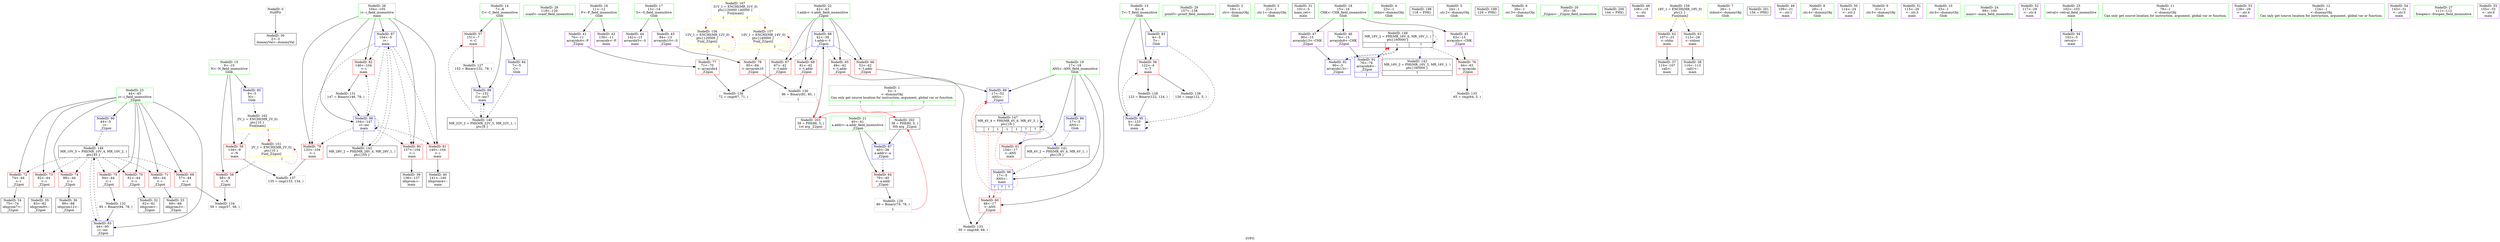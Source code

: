 digraph "SVFG" {
	label="SVFG";

	Node0x561da7ffa6b0 [shape=record,color=grey,label="{NodeID: 0\nNullPtr}"];
	Node0x561da7ffa6b0 -> Node0x561da8011490[style=solid];
	Node0x561da8012430 [shape=record,color=blue,label="{NodeID: 97\n104\<--5\ni\<--\nmain\n}"];
	Node0x561da8012430 -> Node0x561da8014cb0[style=dashed];
	Node0x561da8012430 -> Node0x561da8014d80[style=dashed];
	Node0x561da8012430 -> Node0x561da8014e50[style=dashed];
	Node0x561da8012430 -> Node0x561da8014f20[style=dashed];
	Node0x561da8012430 -> Node0x561da8012500[style=dashed];
	Node0x561da8012430 -> Node0x561da801eb40[style=dashed];
	Node0x561da8010580 [shape=record,color=green,label="{NodeID: 14\n7\<--8\nC\<--C_field_insensitive\nGlob }"];
	Node0x561da8010580 -> Node0x561da8013ad0[style=solid];
	Node0x561da8010580 -> Node0x561da80150f0[style=solid];
	Node0x561da8010580 -> Node0x561da80125d0[style=solid];
	Node0x561da8011290 [shape=record,color=green,label="{NodeID: 28\n119\<--120\nscanf\<--scanf_field_insensitive\n}"];
	Node0x561da8011e80 [shape=record,color=purple,label="{NodeID: 42\n139\<--11\narrayidx\<--P\nmain\n}"];
	Node0x561da8013a00 [shape=record,color=red,label="{NodeID: 56\n122\<--4\n\<--T\nmain\n}"];
	Node0x561da8013a00 -> Node0x561da80181b0[style=solid];
	Node0x561da8013a00 -> Node0x561da80131b0[style=solid];
	Node0x561da8014560 [shape=record,color=red,label="{NodeID: 70\n61\<--44\n\<--i\n_Z2goii\n}"];
	Node0x561da8014560 -> Node0x561da8011660[style=solid];
	Node0x561da80230b0 [shape=record,color=yellow,style=double,label="{NodeID: 167\n31V_1 = ENCHI(MR_31V_0)\npts\{120000 140000 \}\nFun[main]|{<s0>7|<s1>7}}"];
	Node0x561da80230b0:s0 -> Node0x561da80226e0[style=dashed,color=red];
	Node0x561da80230b0:s1 -> Node0x561da80227c0[style=dashed,color=red];
	Node0x561da80150f0 [shape=record,color=blue,label="{NodeID: 84\n7\<--5\nC\<--\nGlob }"];
	Node0x561da80150f0 -> Node0x561da801e140[style=dashed];
	Node0x561da800f4d0 [shape=record,color=green,label="{NodeID: 1\n5\<--1\n\<--dummyObj\nCan only get source location for instruction, argument, global var or function.|{<s0>7|<s1>7}}"];
	Node0x561da800f4d0:s0 -> Node0x561da802f550[style=solid,color=red];
	Node0x561da800f4d0:s1 -> Node0x561da802f7d0[style=solid,color=red];
	Node0x561da8012500 [shape=record,color=blue,label="{NodeID: 98\n104\<--147\ni\<--inc\nmain\n}"];
	Node0x561da8012500 -> Node0x561da8014cb0[style=dashed];
	Node0x561da8012500 -> Node0x561da8014d80[style=dashed];
	Node0x561da8012500 -> Node0x561da8014e50[style=dashed];
	Node0x561da8012500 -> Node0x561da8014f20[style=dashed];
	Node0x561da8012500 -> Node0x561da8012500[style=dashed];
	Node0x561da8012500 -> Node0x561da801eb40[style=dashed];
	Node0x561da8010680 [shape=record,color=green,label="{NodeID: 15\n9\<--10\nN\<--N_field_insensitive\nGlob }"];
	Node0x561da8010680 -> Node0x561da8013ba0[style=solid];
	Node0x561da8010680 -> Node0x561da8013c70[style=solid];
	Node0x561da8010680 -> Node0x561da80151f0[style=solid];
	Node0x561da8011390 [shape=record,color=green,label="{NodeID: 29\n157\<--158\nprintf\<--printf_field_insensitive\n}"];
	Node0x561da8011f50 [shape=record,color=purple,label="{NodeID: 43\n84\<--13\narrayidx10\<--S\n_Z2goii\n}"];
	Node0x561da8011f50 -> Node0x561da8014be0[style=solid];
	Node0x561da801e140 [shape=record,color=black,label="{NodeID: 140\nMR_22V_2 = PHI(MR_22V_3, MR_22V_1, )\npts\{8 \}\n}"];
	Node0x561da801e140 -> Node0x561da8013ad0[style=dashed];
	Node0x561da801e140 -> Node0x561da80125d0[style=dashed];
	Node0x561da8013ad0 [shape=record,color=red,label="{NodeID: 57\n151\<--7\n\<--C\nmain\n}"];
	Node0x561da8013ad0 -> Node0x561da8018030[style=solid];
	Node0x561da8014630 [shape=record,color=red,label="{NodeID: 71\n68\<--44\n\<--i\n_Z2goii\n}"];
	Node0x561da8014630 -> Node0x561da8011730[style=solid];
	Node0x561da80151f0 [shape=record,color=blue,label="{NodeID: 85\n9\<--5\nN\<--\nGlob }"];
	Node0x561da80151f0 -> Node0x561da8022c50[style=dashed];
	Node0x561da800f560 [shape=record,color=green,label="{NodeID: 2\n19\<--1\n.str\<--dummyObj\nGlob }"];
	Node0x561da80125d0 [shape=record,color=blue,label="{NodeID: 99\n7\<--152\nC\<--inc7\nmain\n}"];
	Node0x561da80125d0 -> Node0x561da801e140[style=dashed];
	Node0x561da8010780 [shape=record,color=green,label="{NodeID: 16\n11\<--12\nP\<--P_field_insensitive\nGlob }"];
	Node0x561da8010780 -> Node0x561da8011db0[style=solid];
	Node0x561da8010780 -> Node0x561da8011e80[style=solid];
	Node0x561da8011490 [shape=record,color=black,label="{NodeID: 30\n2\<--3\ndummyVal\<--dummyVal\n}"];
	Node0x561da8018030 [shape=record,color=grey,label="{NodeID: 127\n152 = Binary(151, 78, )\n}"];
	Node0x561da8018030 -> Node0x561da80125d0[style=solid];
	Node0x561da8012020 [shape=record,color=purple,label="{NodeID: 44\n142\<--13\narrayidx5\<--S\nmain\n}"];
	Node0x561da801e640 [shape=record,color=black,label="{NodeID: 141\nMR_4V_2 = PHI(MR_4V_4, MR_4V_1, )\npts\{18 \}\n}"];
	Node0x561da801e640 -> Node0x561da8012360[style=dashed];
	Node0x561da8013ba0 [shape=record,color=red,label="{NodeID: 58\n58\<--9\n\<--N\n_Z2goii\n}"];
	Node0x561da8013ba0 -> Node0x561da8012bb0[style=solid];
	Node0x561da8014700 [shape=record,color=red,label="{NodeID: 72\n74\<--44\n\<--i\n_Z2goii\n}"];
	Node0x561da8014700 -> Node0x561da8011800[style=solid];
	Node0x561da80152f0 [shape=record,color=blue,label="{NodeID: 86\n17\<--5\nANS\<--\nGlob }"];
	Node0x561da80152f0 -> Node0x561da801e640[style=dashed];
	Node0x561da7ffa800 [shape=record,color=green,label="{NodeID: 3\n21\<--1\n.str.1\<--dummyObj\nGlob }"];
	Node0x561da8010880 [shape=record,color=green,label="{NodeID: 17\n13\<--14\nS\<--S_field_insensitive\nGlob }"];
	Node0x561da8010880 -> Node0x561da8011f50[style=solid];
	Node0x561da8010880 -> Node0x561da8012020[style=solid];
	Node0x561da8011590 [shape=record,color=black,label="{NodeID: 31\n101\<--5\nmain_ret\<--\nmain\n}"];
	Node0x561da80181b0 [shape=record,color=grey,label="{NodeID: 128\n123 = Binary(122, 124, )\n}"];
	Node0x561da80181b0 -> Node0x561da8015a70[style=solid];
	Node0x561da80120f0 [shape=record,color=purple,label="{NodeID: 45\n63\<--15\narrayidx\<--CHK\n_Z2goii\n}"];
	Node0x561da80120f0 -> Node0x561da8014a40[style=solid];
	Node0x561da801eb40 [shape=record,color=black,label="{NodeID: 142\nMR_28V_2 = PHI(MR_28V_4, MR_28V_1, )\npts\{105 \}\n}"];
	Node0x561da801eb40 -> Node0x561da8012430[style=dashed];
	Node0x561da8013c70 [shape=record,color=red,label="{NodeID: 59\n134\<--9\n\<--N\nmain\n}"];
	Node0x561da8013c70 -> Node0x561da8013030[style=solid];
	Node0x561da80226e0 [shape=record,color=yellow,style=double,label="{NodeID: 156\n12V_1 = ENCHI(MR_12V_0)\npts\{120000 \}\nFun[_Z2goii]|{|<s1>1}}"];
	Node0x561da80226e0 -> Node0x561da8014b10[style=dashed];
	Node0x561da80226e0:s1 -> Node0x561da80226e0[style=dashed,color=red];
	Node0x561da80147d0 [shape=record,color=red,label="{NodeID: 73\n82\<--44\n\<--i\n_Z2goii\n}"];
	Node0x561da80147d0 -> Node0x561da80118d0[style=solid];
	Node0x561da80153f0 [shape=record,color=blue,label="{NodeID: 87\n40\<--38\na.addr\<--a\n_Z2goii\n}"];
	Node0x561da80153f0 -> Node0x561da8014080[style=dashed];
	Node0x561da7ffa890 [shape=record,color=green,label="{NodeID: 4\n23\<--1\nstdin\<--dummyObj\nGlob }"];
	Node0x561da8010980 [shape=record,color=green,label="{NodeID: 18\n15\<--16\nCHK\<--CHK_field_insensitive\nGlob }"];
	Node0x561da8010980 -> Node0x561da80120f0[style=solid];
	Node0x561da8010980 -> Node0x561da80121c0[style=solid];
	Node0x561da8010980 -> Node0x561da8012290[style=solid];
	Node0x561da7e79f50 [shape=record,color=black,label="{NodeID: 198\n118 = PHI()\n}"];
	Node0x561da8011660 [shape=record,color=black,label="{NodeID: 32\n62\<--61\nidxprom\<--\n_Z2goii\n}"];
	Node0x561da8018330 [shape=record,color=grey,label="{NodeID: 129\n80 = Binary(79, 78, )\n|{<s0>1}}"];
	Node0x561da8018330:s0 -> Node0x561da802f550[style=solid,color=red];
	Node0x561da80121c0 [shape=record,color=purple,label="{NodeID: 46\n76\<--15\narrayidx8\<--CHK\n_Z2goii\n}"];
	Node0x561da80121c0 -> Node0x561da8015730[style=solid];
	Node0x561da801f040 [shape=record,color=black,label="{NodeID: 143\nMR_16V_2 = PHI(MR_16V_3, MR_16V_1, )\npts\{160000 \}\n|{<s0>7}}"];
	Node0x561da801f040:s0 -> Node0x561da8020e40[style=dashed,color=red];
	Node0x561da8013d40 [shape=record,color=red,label="{NodeID: 60\n48\<--17\n\<--ANS\n_Z2goii\n}"];
	Node0x561da8013d40 -> Node0x561da8018930[style=solid];
	Node0x561da80227c0 [shape=record,color=yellow,style=double,label="{NodeID: 157\n14V_1 = ENCHI(MR_14V_0)\npts\{140000 \}\nFun[_Z2goii]|{|<s1>1}}"];
	Node0x561da80227c0 -> Node0x561da8014be0[style=dashed];
	Node0x561da80227c0:s1 -> Node0x561da80227c0[style=dashed,color=red];
	Node0x561da80148a0 [shape=record,color=red,label="{NodeID: 74\n88\<--44\n\<--i\n_Z2goii\n}"];
	Node0x561da80148a0 -> Node0x561da80119a0[style=solid];
	Node0x561da80154c0 [shape=record,color=blue,label="{NodeID: 88\n42\<--39\nt.addr\<--t\n_Z2goii\n}"];
	Node0x561da80154c0 -> Node0x561da8014150[style=dashed];
	Node0x561da80154c0 -> Node0x561da8014220[style=dashed];
	Node0x561da80154c0 -> Node0x561da80142f0[style=dashed];
	Node0x561da80154c0 -> Node0x561da80143c0[style=dashed];
	Node0x561da800f810 [shape=record,color=green,label="{NodeID: 5\n24\<--1\n.str.2\<--dummyObj\nGlob }"];
	Node0x561da8010a80 [shape=record,color=green,label="{NodeID: 19\n17\<--18\nANS\<--ANS_field_insensitive\nGlob }"];
	Node0x561da8010a80 -> Node0x561da8013d40[style=solid];
	Node0x561da8010a80 -> Node0x561da8013e10[style=solid];
	Node0x561da8010a80 -> Node0x561da80152f0[style=solid];
	Node0x561da8010a80 -> Node0x561da8015590[style=solid];
	Node0x561da8010a80 -> Node0x561da8012360[style=solid];
	Node0x561da802f250 [shape=record,color=black,label="{NodeID: 199\n129 = PHI()\n}"];
	Node0x561da8011730 [shape=record,color=black,label="{NodeID: 33\n69\<--68\nidxprom3\<--\n_Z2goii\n}"];
	Node0x561da80184b0 [shape=record,color=grey,label="{NodeID: 130\n86 = Binary(81, 85, )\n|{<s0>1}}"];
	Node0x561da80184b0:s0 -> Node0x561da802f7d0[style=solid,color=red];
	Node0x561da8012290 [shape=record,color=purple,label="{NodeID: 47\n90\<--15\narrayidx13\<--CHK\n_Z2goii\n}"];
	Node0x561da8012290 -> Node0x561da8015800[style=solid];
	Node0x561da8013e10 [shape=record,color=red,label="{NodeID: 61\n154\<--17\n\<--ANS\nmain\n}"];
	Node0x561da8014970 [shape=record,color=red,label="{NodeID: 75\n94\<--44\n\<--i\n_Z2goii\n}"];
	Node0x561da8014970 -> Node0x561da80187b0[style=solid];
	Node0x561da8015590 [shape=record,color=blue,label="{NodeID: 89\n17\<--52\nANS\<--\n_Z2goii\n}"];
	Node0x561da8015590 -> Node0x561da8020440[style=dashed];
	Node0x561da800f8a0 [shape=record,color=green,label="{NodeID: 6\n26\<--1\n.str.3\<--dummyObj\nGlob }"];
	Node0x561da8010b80 [shape=record,color=green,label="{NodeID: 20\n35\<--36\n_Z2goii\<--_Z2goii_field_insensitive\n}"];
	Node0x561da802f350 [shape=record,color=black,label="{NodeID: 200\n144 = PHI()\n}"];
	Node0x561da8011800 [shape=record,color=black,label="{NodeID: 34\n75\<--74\nidxprom7\<--\n_Z2goii\n}"];
	Node0x561da8018630 [shape=record,color=grey,label="{NodeID: 131\n147 = Binary(146, 78, )\n}"];
	Node0x561da8018630 -> Node0x561da8012500[style=solid];
	Node0x561da8013380 [shape=record,color=purple,label="{NodeID: 48\n108\<--19\n\<--.str\nmain\n}"];
	Node0x561da8013ee0 [shape=record,color=red,label="{NodeID: 62\n107\<--23\n\<--stdin\nmain\n}"];
	Node0x561da8013ee0 -> Node0x561da8011a70[style=solid];
	Node0x561da8022980 [shape=record,color=yellow,style=double,label="{NodeID: 159\n18V_1 = ENCHI(MR_18V_0)\npts\{1 \}\nFun[main]}"];
	Node0x561da8022980 -> Node0x561da8013ee0[style=dashed];
	Node0x561da8022980 -> Node0x561da8013fb0[style=dashed];
	Node0x561da8014a40 [shape=record,color=red,label="{NodeID: 76\n64\<--63\n\<--arrayidx\n_Z2goii\n}"];
	Node0x561da8014a40 -> Node0x561da8012d30[style=solid];
	Node0x561da8015660 [shape=record,color=blue,label="{NodeID: 90\n44\<--5\ni\<--\n_Z2goii\n}"];
	Node0x561da8015660 -> Node0x561da8020940[style=dashed];
	Node0x561da800f930 [shape=record,color=green,label="{NodeID: 7\n28\<--1\nstdout\<--dummyObj\nGlob }"];
	Node0x561da8010c80 [shape=record,color=green,label="{NodeID: 21\n40\<--41\na.addr\<--a.addr_field_insensitive\n_Z2goii\n}"];
	Node0x561da8010c80 -> Node0x561da8014080[style=solid];
	Node0x561da8010c80 -> Node0x561da80153f0[style=solid];
	Node0x561da802f450 [shape=record,color=black,label="{NodeID: 201\n156 = PHI()\n}"];
	Node0x561da80118d0 [shape=record,color=black,label="{NodeID: 35\n83\<--82\nidxprom9\<--\n_Z2goii\n}"];
	Node0x561da80187b0 [shape=record,color=grey,label="{NodeID: 132\n95 = Binary(94, 78, )\n}"];
	Node0x561da80187b0 -> Node0x561da80158d0[style=solid];
	Node0x561da8013450 [shape=record,color=purple,label="{NodeID: 49\n109\<--21\n\<--.str.1\nmain\n}"];
	Node0x561da8013fb0 [shape=record,color=red,label="{NodeID: 63\n113\<--28\n\<--stdout\nmain\n}"];
	Node0x561da8013fb0 -> Node0x561da8011b40[style=solid];
	Node0x561da8014b10 [shape=record,color=red,label="{NodeID: 77\n71\<--70\n\<--arrayidx4\n_Z2goii\n}"];
	Node0x561da8014b10 -> Node0x561da8012eb0[style=solid];
	Node0x561da8015730 [shape=record,color=blue,label="{NodeID: 91\n76\<--78\narrayidx8\<--\n_Z2goii\n|{<s0>1}}"];
	Node0x561da8015730:s0 -> Node0x561da8020e40[style=dashed,color=red];
	Node0x561da800f9c0 [shape=record,color=green,label="{NodeID: 8\n29\<--1\n.str.4\<--dummyObj\nGlob }"];
	Node0x561da8010d50 [shape=record,color=green,label="{NodeID: 22\n42\<--43\nt.addr\<--t.addr_field_insensitive\n_Z2goii\n}"];
	Node0x561da8010d50 -> Node0x561da8014150[style=solid];
	Node0x561da8010d50 -> Node0x561da8014220[style=solid];
	Node0x561da8010d50 -> Node0x561da80142f0[style=solid];
	Node0x561da8010d50 -> Node0x561da80143c0[style=solid];
	Node0x561da8010d50 -> Node0x561da80154c0[style=solid];
	Node0x561da802f550 [shape=record,color=black,label="{NodeID: 202\n38 = PHI(80, 5, )\n0th arg _Z2goii }"];
	Node0x561da802f550 -> Node0x561da80153f0[style=solid];
	Node0x561da80119a0 [shape=record,color=black,label="{NodeID: 36\n89\<--88\nidxprom12\<--\n_Z2goii\n}"];
	Node0x561da8018930 [shape=record,color=grey,label="{NodeID: 133\n50 = cmp(48, 49, )\n}"];
	Node0x561da8013520 [shape=record,color=purple,label="{NodeID: 50\n114\<--24\n\<--.str.2\nmain\n}"];
	Node0x561da8020440 [shape=record,color=black,label="{NodeID: 147\nMR_4V_4 = PHI(MR_4V_6, MR_4V_3, )\npts\{18 \}\n|{|<s1>1|<s2>1|<s3>1|<s4>1|<s5>7|<s6>7}}"];
	Node0x561da8020440 -> Node0x561da8020440[style=dashed];
	Node0x561da8020440:s1 -> Node0x561da8013d40[style=dashed,color=red];
	Node0x561da8020440:s2 -> Node0x561da8015590[style=dashed,color=red];
	Node0x561da8020440:s3 -> Node0x561da8020440[style=dashed,color=red];
	Node0x561da8020440:s4 -> Node0x561da8020440[style=dashed,color=blue];
	Node0x561da8020440:s5 -> Node0x561da8013e10[style=dashed,color=blue];
	Node0x561da8020440:s6 -> Node0x561da801e640[style=dashed,color=blue];
	Node0x561da8014080 [shape=record,color=red,label="{NodeID: 64\n79\<--40\n\<--a.addr\n_Z2goii\n}"];
	Node0x561da8014080 -> Node0x561da8018330[style=solid];
	Node0x561da8014be0 [shape=record,color=red,label="{NodeID: 78\n85\<--84\n\<--arrayidx10\n_Z2goii\n}"];
	Node0x561da8014be0 -> Node0x561da80184b0[style=solid];
	Node0x561da8015800 [shape=record,color=blue,label="{NodeID: 92\n90\<--5\narrayidx13\<--\n_Z2goii\n}"];
	Node0x561da8015800 -> Node0x561da8020e40[style=dashed];
	Node0x561da8010200 [shape=record,color=green,label="{NodeID: 9\n31\<--1\n.str.5\<--dummyObj\nGlob }"];
	Node0x561da8010e20 [shape=record,color=green,label="{NodeID: 23\n44\<--45\ni\<--i_field_insensitive\n_Z2goii\n}"];
	Node0x561da8010e20 -> Node0x561da8014490[style=solid];
	Node0x561da8010e20 -> Node0x561da8014560[style=solid];
	Node0x561da8010e20 -> Node0x561da8014630[style=solid];
	Node0x561da8010e20 -> Node0x561da8014700[style=solid];
	Node0x561da8010e20 -> Node0x561da80147d0[style=solid];
	Node0x561da8010e20 -> Node0x561da80148a0[style=solid];
	Node0x561da8010e20 -> Node0x561da8014970[style=solid];
	Node0x561da8010e20 -> Node0x561da8015660[style=solid];
	Node0x561da8010e20 -> Node0x561da80158d0[style=solid];
	Node0x561da802f7d0 [shape=record,color=black,label="{NodeID: 203\n39 = PHI(86, 5, )\n1st arg _Z2goii }"];
	Node0x561da802f7d0 -> Node0x561da80154c0[style=solid];
	Node0x561da8011a70 [shape=record,color=black,label="{NodeID: 37\n110\<--107\ncall\<--\nmain\n}"];
	Node0x561da8012bb0 [shape=record,color=grey,label="{NodeID: 134\n59 = cmp(57, 58, )\n}"];
	Node0x561da80135f0 [shape=record,color=purple,label="{NodeID: 51\n115\<--26\n\<--.str.3\nmain\n}"];
	Node0x561da8020940 [shape=record,color=black,label="{NodeID: 148\nMR_10V_3 = PHI(MR_10V_4, MR_10V_2, )\npts\{45 \}\n}"];
	Node0x561da8020940 -> Node0x561da8014490[style=dashed];
	Node0x561da8020940 -> Node0x561da8014560[style=dashed];
	Node0x561da8020940 -> Node0x561da8014630[style=dashed];
	Node0x561da8020940 -> Node0x561da8014700[style=dashed];
	Node0x561da8020940 -> Node0x561da80147d0[style=dashed];
	Node0x561da8020940 -> Node0x561da80148a0[style=dashed];
	Node0x561da8020940 -> Node0x561da8014970[style=dashed];
	Node0x561da8020940 -> Node0x561da80158d0[style=dashed];
	Node0x561da8014150 [shape=record,color=red,label="{NodeID: 65\n49\<--42\n\<--t.addr\n_Z2goii\n}"];
	Node0x561da8014150 -> Node0x561da8018930[style=solid];
	Node0x561da8022c50 [shape=record,color=yellow,style=double,label="{NodeID: 162\n2V_1 = ENCHI(MR_2V_0)\npts\{10 \}\nFun[main]|{|<s1>7}}"];
	Node0x561da8022c50 -> Node0x561da8013c70[style=dashed];
	Node0x561da8022c50:s1 -> Node0x561da8021840[style=dashed,color=red];
	Node0x561da8014cb0 [shape=record,color=red,label="{NodeID: 79\n133\<--104\n\<--i\nmain\n}"];
	Node0x561da8014cb0 -> Node0x561da8013030[style=solid];
	Node0x561da80158d0 [shape=record,color=blue,label="{NodeID: 93\n44\<--95\ni\<--inc\n_Z2goii\n}"];
	Node0x561da80158d0 -> Node0x561da8020940[style=dashed];
	Node0x561da8010290 [shape=record,color=green,label="{NodeID: 10\n33\<--1\n.str.6\<--dummyObj\nGlob }"];
	Node0x561da8010ef0 [shape=record,color=green,label="{NodeID: 24\n99\<--100\nmain\<--main_field_insensitive\n}"];
	Node0x561da8011b40 [shape=record,color=black,label="{NodeID: 38\n116\<--113\ncall1\<--\nmain\n}"];
	Node0x561da8012d30 [shape=record,color=grey,label="{NodeID: 135\n65 = cmp(64, 5, )\n}"];
	Node0x561da80136c0 [shape=record,color=purple,label="{NodeID: 52\n117\<--29\n\<--.str.4\nmain\n}"];
	Node0x561da8020e40 [shape=record,color=black,label="{NodeID: 149\nMR_16V_2 = PHI(MR_16V_6, MR_16V_1, )\npts\{160000 \}\n|{|<s3>1|<s4>7}}"];
	Node0x561da8020e40 -> Node0x561da8014a40[style=dashed];
	Node0x561da8020e40 -> Node0x561da8015730[style=dashed];
	Node0x561da8020e40 -> Node0x561da8020e40[style=dashed];
	Node0x561da8020e40:s3 -> Node0x561da8015800[style=dashed,color=blue];
	Node0x561da8020e40:s4 -> Node0x561da801f040[style=dashed,color=blue];
	Node0x561da8014220 [shape=record,color=red,label="{NodeID: 66\n52\<--42\n\<--t.addr\n_Z2goii\n}"];
	Node0x561da8014220 -> Node0x561da8015590[style=solid];
	Node0x561da8014d80 [shape=record,color=red,label="{NodeID: 80\n137\<--104\n\<--i\nmain\n}"];
	Node0x561da8014d80 -> Node0x561da8011c10[style=solid];
	Node0x561da80159a0 [shape=record,color=blue,label="{NodeID: 94\n102\<--5\nretval\<--\nmain\n}"];
	Node0x561da8010320 [shape=record,color=green,label="{NodeID: 11\n78\<--1\n\<--dummyObj\nCan only get source location for instruction, argument, global var or function.}"];
	Node0x561da8010ff0 [shape=record,color=green,label="{NodeID: 25\n102\<--103\nretval\<--retval_field_insensitive\nmain\n}"];
	Node0x561da8010ff0 -> Node0x561da80159a0[style=solid];
	Node0x561da8011c10 [shape=record,color=black,label="{NodeID: 39\n138\<--137\nidxprom\<--\nmain\n}"];
	Node0x561da8012eb0 [shape=record,color=grey,label="{NodeID: 136\n72 = cmp(67, 71, )\n}"];
	Node0x561da8013790 [shape=record,color=purple,label="{NodeID: 53\n128\<--29\n\<--.str.4\nmain\n}"];
	Node0x561da80142f0 [shape=record,color=red,label="{NodeID: 67\n67\<--42\n\<--t.addr\n_Z2goii\n}"];
	Node0x561da80142f0 -> Node0x561da8012eb0[style=solid];
	Node0x561da8014e50 [shape=record,color=red,label="{NodeID: 81\n140\<--104\n\<--i\nmain\n}"];
	Node0x561da8014e50 -> Node0x561da8011ce0[style=solid];
	Node0x561da8015a70 [shape=record,color=blue,label="{NodeID: 95\n4\<--123\nT\<--dec\nmain\n}"];
	Node0x561da8015a70 -> Node0x561da8013a00[style=dashed];
	Node0x561da8015a70 -> Node0x561da8015a70[style=dashed];
	Node0x561da80103b0 [shape=record,color=green,label="{NodeID: 12\n124\<--1\n\<--dummyObj\nCan only get source location for instruction, argument, global var or function.}"];
	Node0x561da80110c0 [shape=record,color=green,label="{NodeID: 26\n104\<--105\ni\<--i_field_insensitive\nmain\n}"];
	Node0x561da80110c0 -> Node0x561da8014cb0[style=solid];
	Node0x561da80110c0 -> Node0x561da8014d80[style=solid];
	Node0x561da80110c0 -> Node0x561da8014e50[style=solid];
	Node0x561da80110c0 -> Node0x561da8014f20[style=solid];
	Node0x561da80110c0 -> Node0x561da8012430[style=solid];
	Node0x561da80110c0 -> Node0x561da8012500[style=solid];
	Node0x561da8011ce0 [shape=record,color=black,label="{NodeID: 40\n141\<--140\nidxprom4\<--\nmain\n}"];
	Node0x561da8013030 [shape=record,color=grey,label="{NodeID: 137\n135 = cmp(133, 134, )\n}"];
	Node0x561da8013860 [shape=record,color=purple,label="{NodeID: 54\n143\<--31\n\<--.str.5\nmain\n}"];
	Node0x561da8021840 [shape=record,color=yellow,style=double,label="{NodeID: 151\n2V_1 = ENCHI(MR_2V_0)\npts\{10 \}\nFun[_Z2goii]|{|<s1>1}}"];
	Node0x561da8021840 -> Node0x561da8013ba0[style=dashed];
	Node0x561da8021840:s1 -> Node0x561da8021840[style=dashed,color=red];
	Node0x561da80143c0 [shape=record,color=red,label="{NodeID: 68\n81\<--42\n\<--t.addr\n_Z2goii\n}"];
	Node0x561da80143c0 -> Node0x561da80184b0[style=solid];
	Node0x561da8014f20 [shape=record,color=red,label="{NodeID: 82\n146\<--104\n\<--i\nmain\n}"];
	Node0x561da8014f20 -> Node0x561da8018630[style=solid];
	Node0x561da8012360 [shape=record,color=blue,label="{NodeID: 96\n17\<--5\nANS\<--\nmain\n|{<s0>7|<s1>7|<s2>7}}"];
	Node0x561da8012360:s0 -> Node0x561da8013d40[style=dashed,color=red];
	Node0x561da8012360:s1 -> Node0x561da8015590[style=dashed,color=red];
	Node0x561da8012360:s2 -> Node0x561da8020440[style=dashed,color=red];
	Node0x561da8010480 [shape=record,color=green,label="{NodeID: 13\n4\<--6\nT\<--T_field_insensitive\nGlob }"];
	Node0x561da8010480 -> Node0x561da8013a00[style=solid];
	Node0x561da8010480 -> Node0x561da8014ff0[style=solid];
	Node0x561da8010480 -> Node0x561da8015a70[style=solid];
	Node0x561da8011190 [shape=record,color=green,label="{NodeID: 27\n111\<--112\nfreopen\<--freopen_field_insensitive\n}"];
	Node0x561da8011db0 [shape=record,color=purple,label="{NodeID: 41\n70\<--11\narrayidx4\<--P\n_Z2goii\n}"];
	Node0x561da8011db0 -> Node0x561da8014b10[style=solid];
	Node0x561da80131b0 [shape=record,color=grey,label="{NodeID: 138\n126 = cmp(122, 5, )\n}"];
	Node0x561da8013930 [shape=record,color=purple,label="{NodeID: 55\n155\<--33\n\<--.str.6\nmain\n}"];
	Node0x561da8014490 [shape=record,color=red,label="{NodeID: 69\n57\<--44\n\<--i\n_Z2goii\n}"];
	Node0x561da8014490 -> Node0x561da8012bb0[style=solid];
	Node0x561da8014ff0 [shape=record,color=blue,label="{NodeID: 83\n4\<--5\nT\<--\nGlob }"];
	Node0x561da8014ff0 -> Node0x561da8013a00[style=dashed];
	Node0x561da8014ff0 -> Node0x561da8015a70[style=dashed];
}
